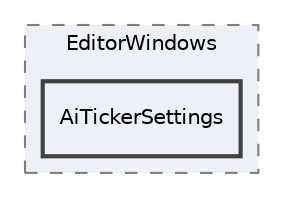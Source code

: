 digraph "Editor/UI/EditorWindows/AiTickerSettings"
{
 // LATEX_PDF_SIZE
  edge [fontname="Helvetica",fontsize="10",labelfontname="Helvetica",labelfontsize="10"];
  node [fontname="Helvetica",fontsize="10",shape=record];
  compound=true
  subgraph clusterdir_37c42c05ef4c9eddc2ac69b06612e95a {
    graph [ bgcolor="#edf0f7", pencolor="grey50", style="filled,dashed,", label="EditorWindows", fontname="Helvetica", fontsize="10", URL="dir_37c42c05ef4c9eddc2ac69b06612e95a.html"]
  dir_be663aab61634f8fb2ab3fccce693986 [shape=box, label="AiTickerSettings", style="filled,bold,", fillcolor="#edf0f7", color="grey25", URL="dir_be663aab61634f8fb2ab3fccce693986.html"];
  }
}
